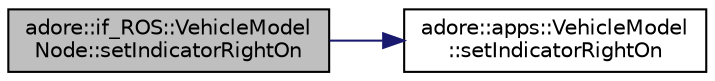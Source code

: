 digraph "adore::if_ROS::VehicleModelNode::setIndicatorRightOn"
{
 // LATEX_PDF_SIZE
  edge [fontname="Helvetica",fontsize="10",labelfontname="Helvetica",labelfontsize="10"];
  node [fontname="Helvetica",fontsize="10",shape=record];
  rankdir="LR";
  Node1 [label="adore::if_ROS::VehicleModel\lNode::setIndicatorRightOn",height=0.2,width=0.4,color="black", fillcolor="grey75", style="filled", fontcolor="black",tooltip=" "];
  Node1 -> Node2 [color="midnightblue",fontsize="10",style="solid",fontname="Helvetica"];
  Node2 [label="adore::apps::VehicleModel\l::setIndicatorRightOn",height=0.2,width=0.4,color="black", fillcolor="white", style="filled",URL="$classadore_1_1apps_1_1VehicleModel.html#ab99add3d2b0d7b55f8f9c60f858ea798",tooltip=" "];
}
